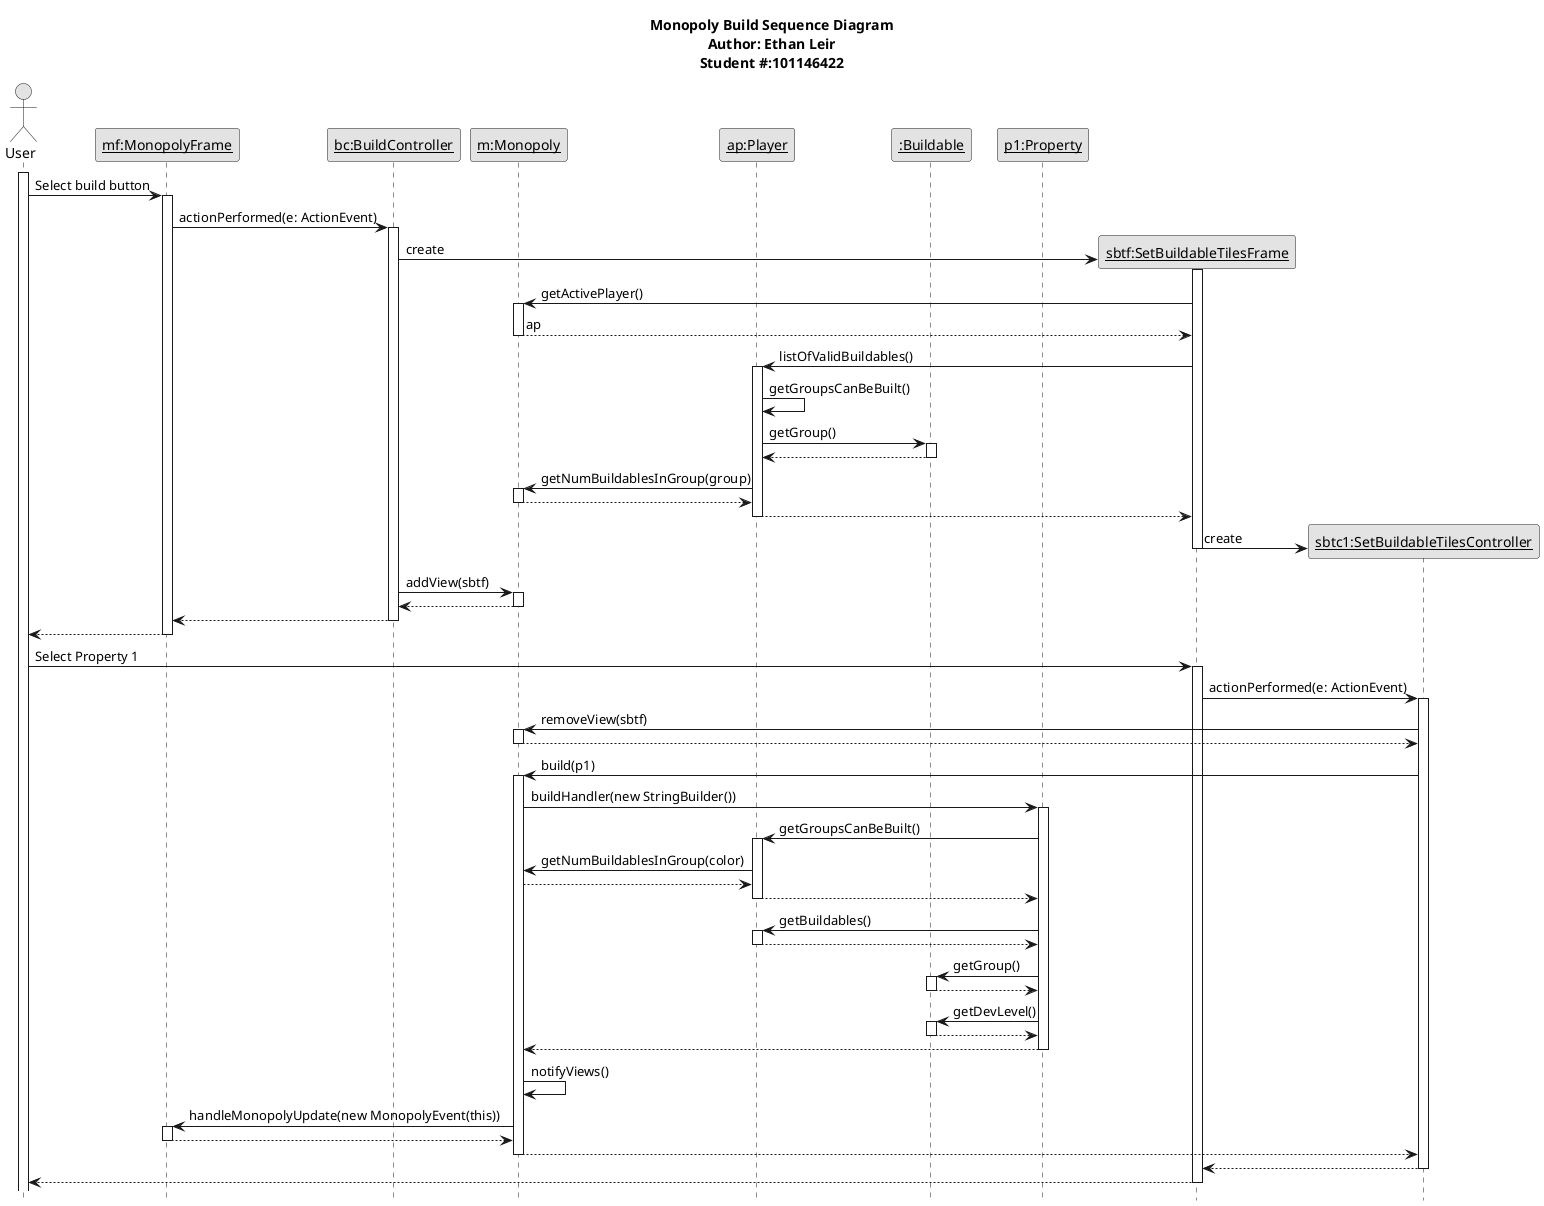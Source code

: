 @startuml Monopoly Build Sequence Diagram

title Monopoly Build Sequence Diagram\nAuthor: Ethan Leir\nStudent #:101146422

hide footbox
skinparam monochrome true

actor User as User
participant "<u>mf:MonopolyFrame" as mf
participant "<u>bc:BuildController" as bc
participant "<u>m:Monopoly" as m
participant "<u>ap:Player" as ap
participant "<u>:Buildable" as b
participant "<u>p1:Property" as p1
participant "<u>sbtf:SetBuildableTilesFrame" as sbtf
participant "<u>sbtc1:SetBuildableTilesController" as sbtc

activate User
User -> mf: Select build button
activate mf

mf -> bc: actionPerformed(e: ActionEvent)
activate bc

bc -> sbtf ** : create
activate sbtf
sbtf -> m: getActivePlayer()
activate m
m --> sbtf: ap
deactivate m
sbtf -> ap: listOfValidBuildables()
activate ap
ap -> ap: getGroupsCanBeBuilt()
ap -> b: getGroup()
activate b
b --> ap
deactivate b
ap -> m: getNumBuildablesInGroup(group)
activate m
m --> ap
deactivate m
ap --> sbtf
deactivate ap
sbtf -> sbtc ** : create
deactivate sbtf

bc -> m : addView(sbtf)
activate m
m --> bc
deactivate m

bc --> mf
deactivate bc
mf --> User
deactivate mf

User -> sbtf: Select Property 1
activate sbtf
sbtf -> sbtc: actionPerformed(e: ActionEvent)
activate sbtc

sbtc -> m: removeView(sbtf)
activate m
m --> sbtc
deactivate m
sbtc -> m: build(p1)
activate m
m -> p1: buildHandler(new StringBuilder())
activate p1

p1 -> ap: getGroupsCanBeBuilt()
activate ap
ap -> m: getNumBuildablesInGroup(color)
m --> ap
ap --> p1
deactivate ap
p1 -> ap: getBuildables()
activate ap
ap --> p1
deactivate ap
p1 -> b: getGroup()
activate b
b --> p1
deactivate b
p1 -> b: getDevLevel()
activate b
b --> p1
deactivate b

p1 --> m
deactivate p1
m -> m: notifyViews()
m -> mf: handleMonopolyUpdate(new MonopolyEvent(this))
activate mf
mf --> m
deactivate mf
m --> sbtc
deactivate m

sbtc --> sbtf
deactivate sbtc

sbtf --> User
deactivate sbtf

@enduml
